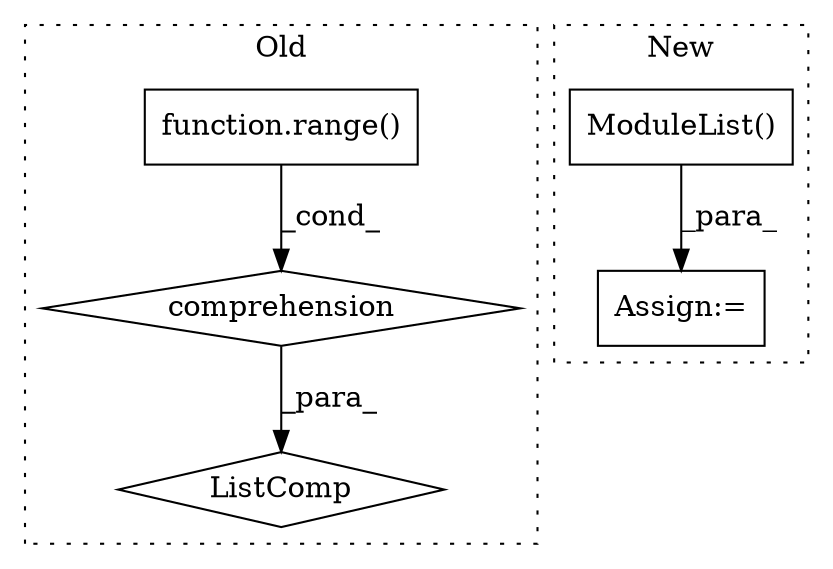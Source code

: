 digraph G {
subgraph cluster0 {
1 [label="function.range()" a="75" s="6575,6586" l="6,1" shape="box"];
4 [label="ListComp" a="106" s="6490" l="98" shape="diamond"];
5 [label="comprehension" a="45" s="6566" l="3" shape="diamond"];
label = "Old";
style="dotted";
}
subgraph cluster1 {
2 [label="ModuleList()" a="75" s="6587,6603" l="14,1" shape="box"];
3 [label="Assign:=" a="68" s="6584" l="3" shape="box"];
label = "New";
style="dotted";
}
1 -> 5 [label="_cond_"];
2 -> 3 [label="_para_"];
5 -> 4 [label="_para_"];
}